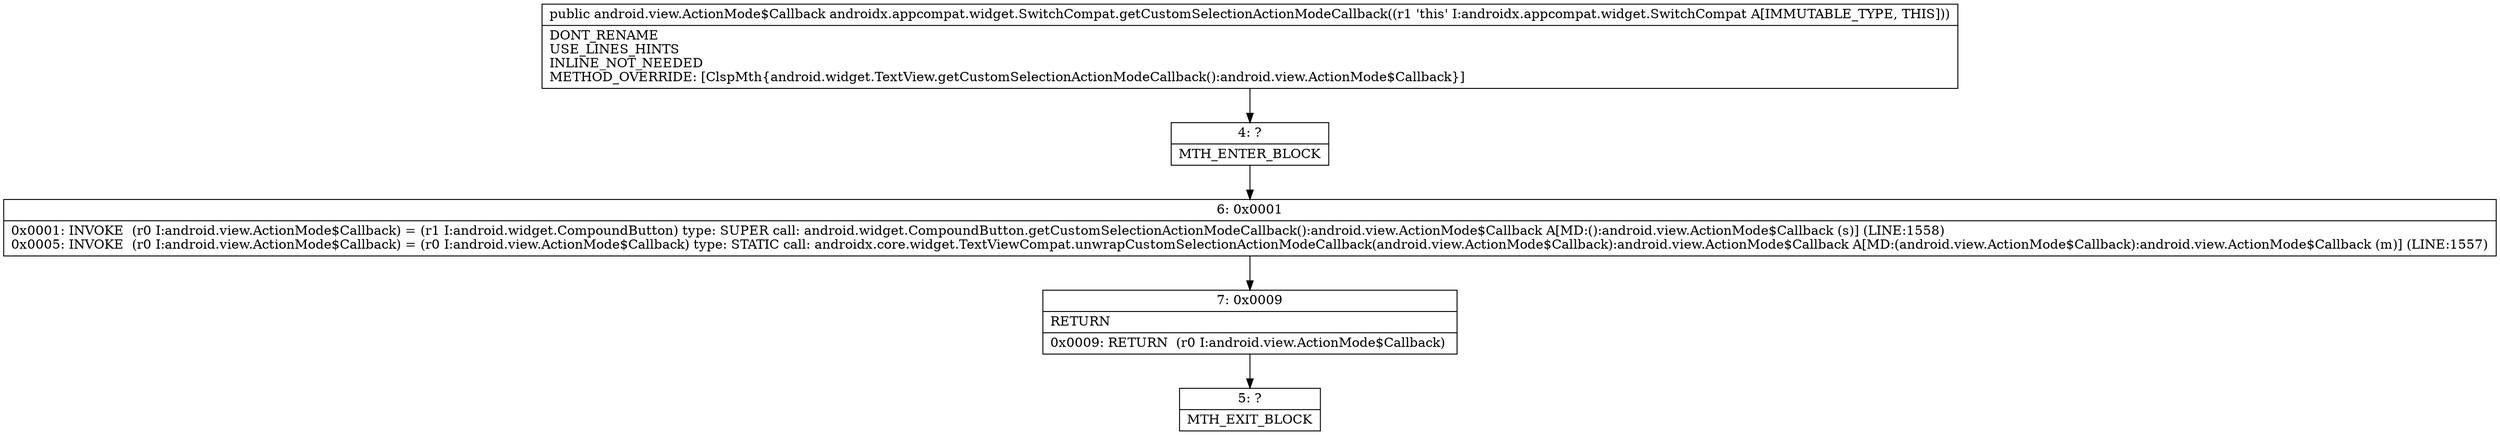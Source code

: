 digraph "CFG forandroidx.appcompat.widget.SwitchCompat.getCustomSelectionActionModeCallback()Landroid\/view\/ActionMode$Callback;" {
Node_4 [shape=record,label="{4\:\ ?|MTH_ENTER_BLOCK\l}"];
Node_6 [shape=record,label="{6\:\ 0x0001|0x0001: INVOKE  (r0 I:android.view.ActionMode$Callback) = (r1 I:android.widget.CompoundButton) type: SUPER call: android.widget.CompoundButton.getCustomSelectionActionModeCallback():android.view.ActionMode$Callback A[MD:():android.view.ActionMode$Callback (s)] (LINE:1558)\l0x0005: INVOKE  (r0 I:android.view.ActionMode$Callback) = (r0 I:android.view.ActionMode$Callback) type: STATIC call: androidx.core.widget.TextViewCompat.unwrapCustomSelectionActionModeCallback(android.view.ActionMode$Callback):android.view.ActionMode$Callback A[MD:(android.view.ActionMode$Callback):android.view.ActionMode$Callback (m)] (LINE:1557)\l}"];
Node_7 [shape=record,label="{7\:\ 0x0009|RETURN\l|0x0009: RETURN  (r0 I:android.view.ActionMode$Callback) \l}"];
Node_5 [shape=record,label="{5\:\ ?|MTH_EXIT_BLOCK\l}"];
MethodNode[shape=record,label="{public android.view.ActionMode$Callback androidx.appcompat.widget.SwitchCompat.getCustomSelectionActionModeCallback((r1 'this' I:androidx.appcompat.widget.SwitchCompat A[IMMUTABLE_TYPE, THIS]))  | DONT_RENAME\lUSE_LINES_HINTS\lINLINE_NOT_NEEDED\lMETHOD_OVERRIDE: [ClspMth\{android.widget.TextView.getCustomSelectionActionModeCallback():android.view.ActionMode$Callback\}]\l}"];
MethodNode -> Node_4;Node_4 -> Node_6;
Node_6 -> Node_7;
Node_7 -> Node_5;
}

